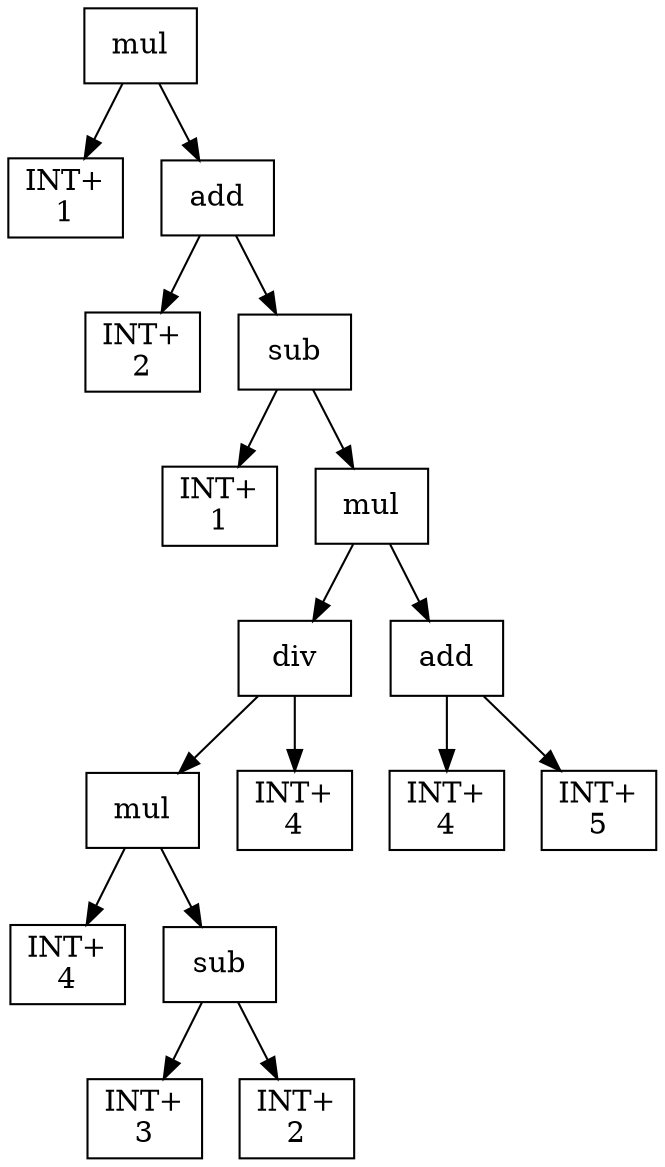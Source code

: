 digraph expr {
  node [shape=box];
  n1 [label="mul"];
  n2 [label="INT+\n1"];
  n3 [label="add"];
  n4 [label="INT+\n2"];
  n5 [label="sub"];
  n6 [label="INT+\n1"];
  n7 [label="mul"];
  n8 [label="div"];
  n9 [label="mul"];
  n10 [label="INT+\n4"];
  n11 [label="sub"];
  n12 [label="INT+\n3"];
  n13 [label="INT+\n2"];
  n11 -> n12;
  n11 -> n13;
  n9 -> n10;
  n9 -> n11;
  n14 [label="INT+\n4"];
  n8 -> n9;
  n8 -> n14;
  n15 [label="add"];
  n16 [label="INT+\n4"];
  n17 [label="INT+\n5"];
  n15 -> n16;
  n15 -> n17;
  n7 -> n8;
  n7 -> n15;
  n5 -> n6;
  n5 -> n7;
  n3 -> n4;
  n3 -> n5;
  n1 -> n2;
  n1 -> n3;
}